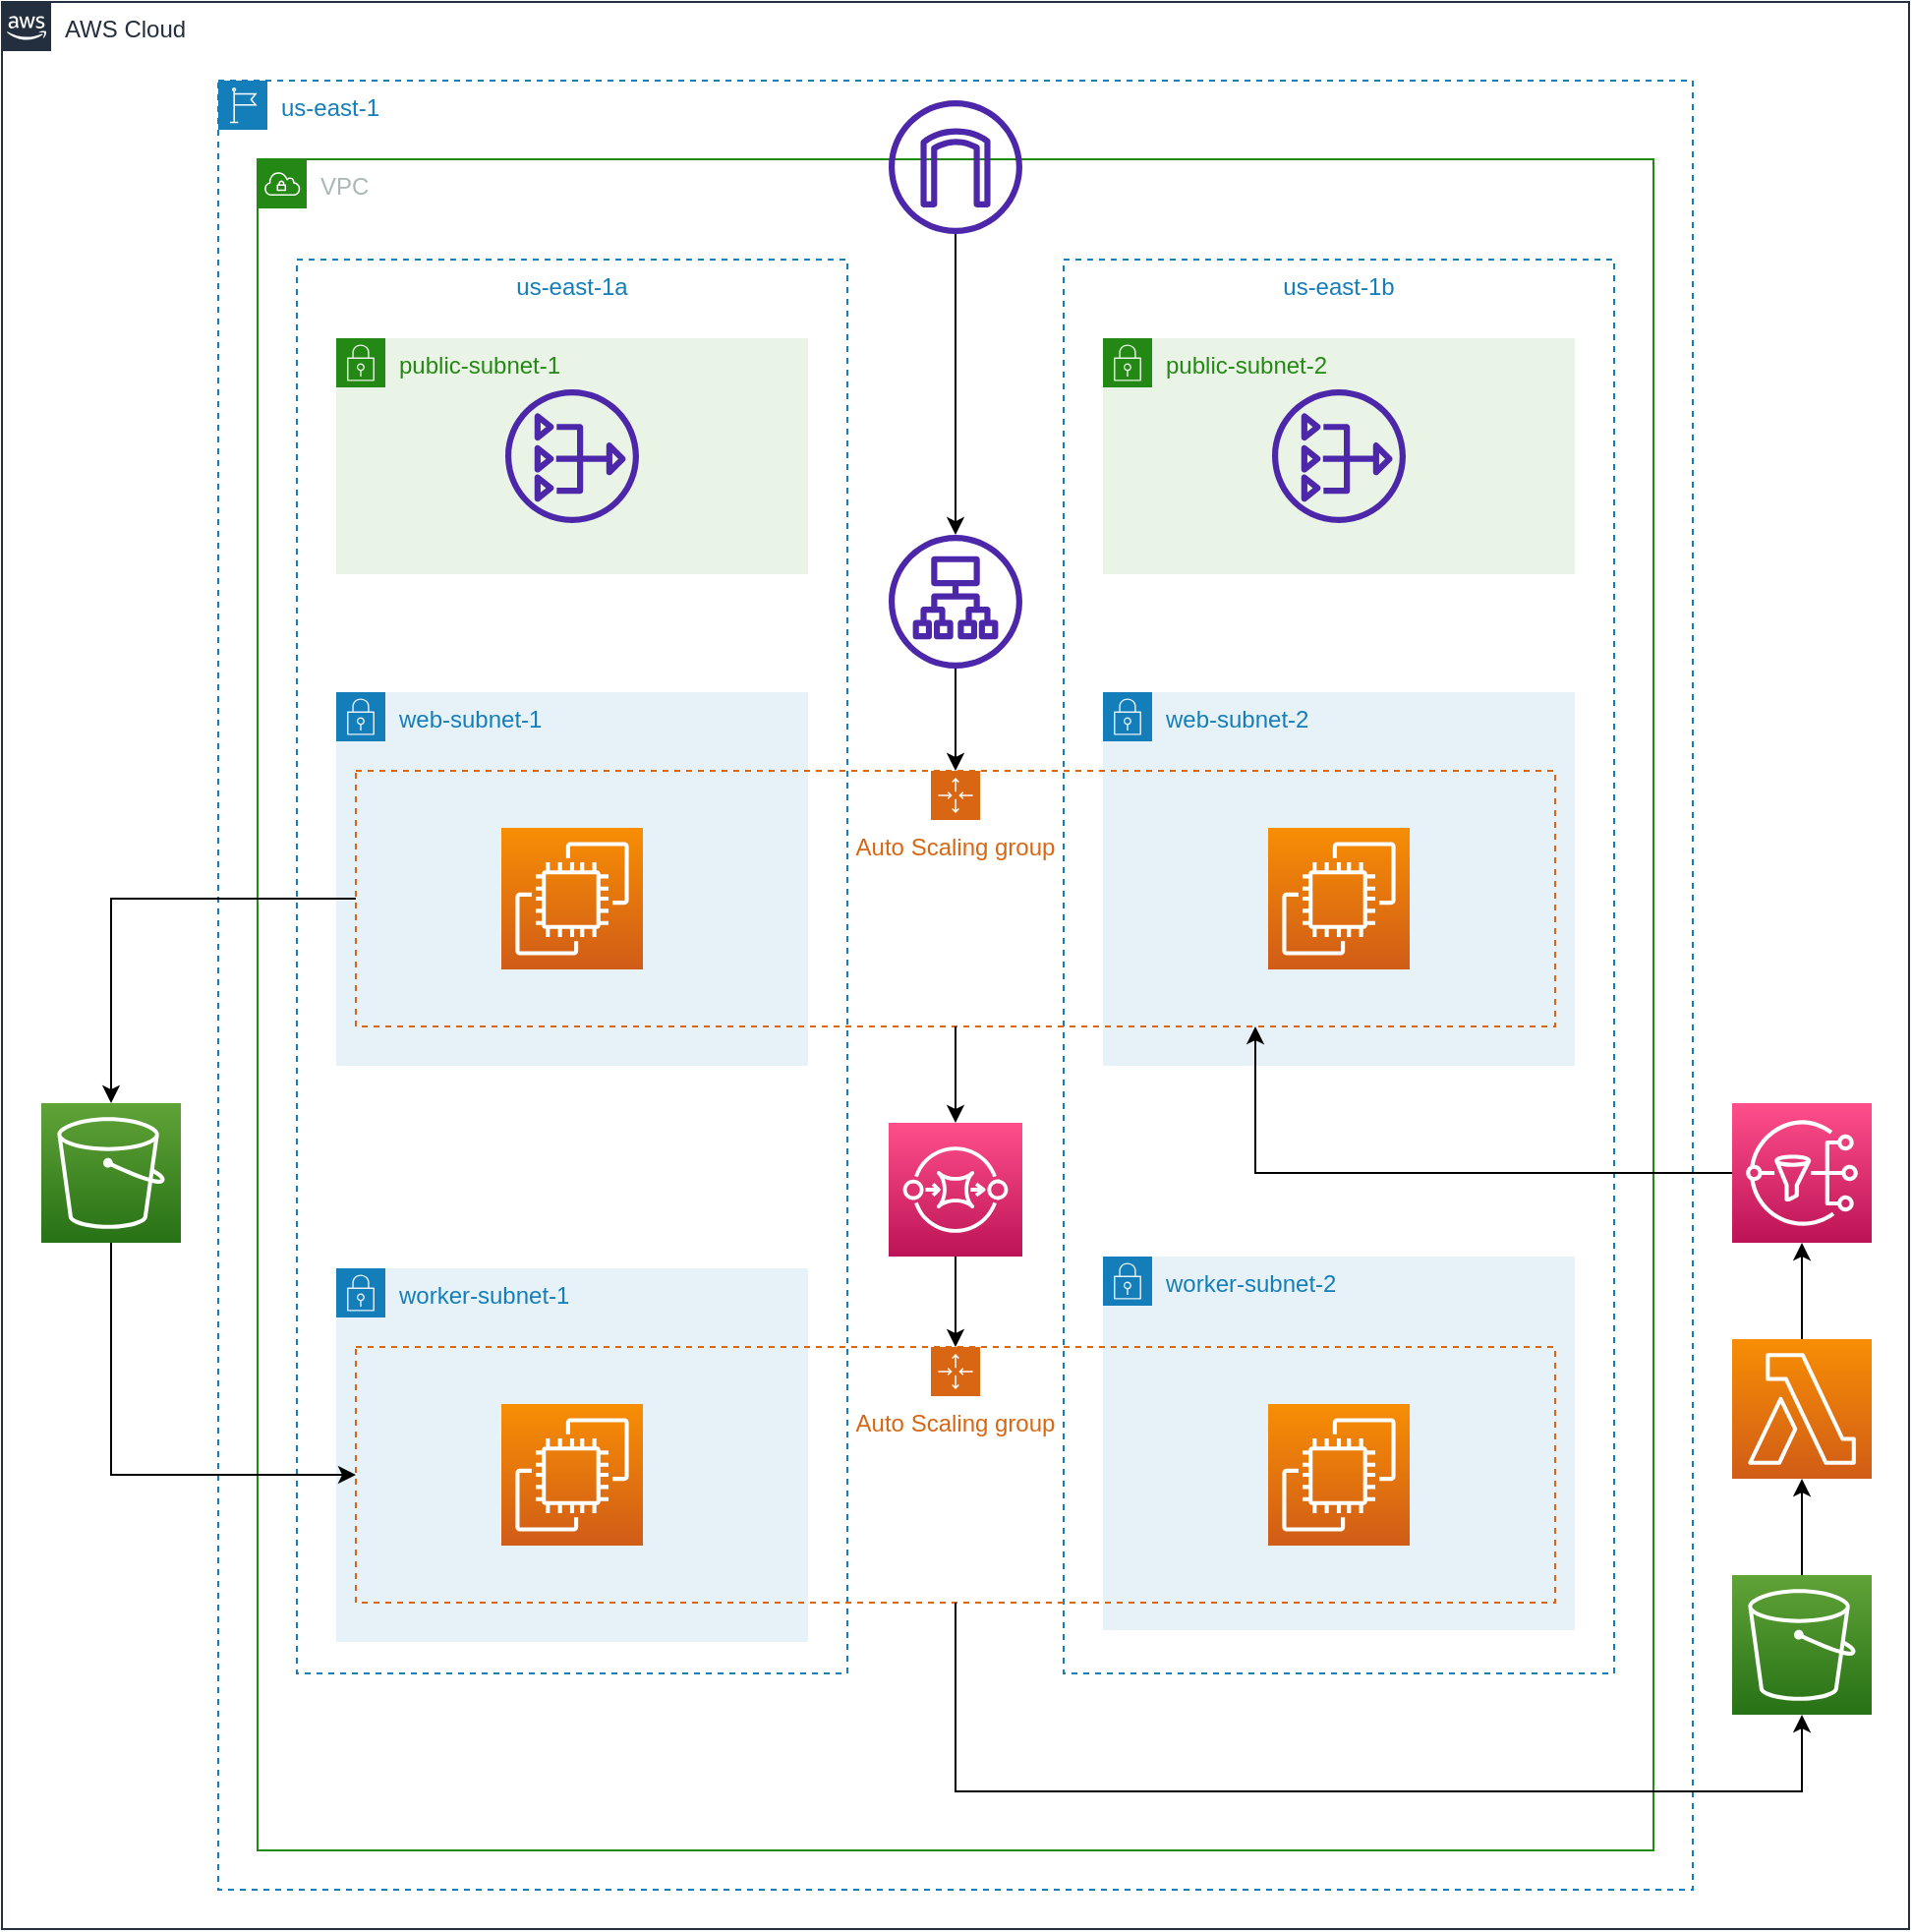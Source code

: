 <mxfile version="21.7.5" type="device">
  <diagram name="Page-1" id="bTbTFekM58j3EwL7jtZi">
    <mxGraphModel dx="1951" dy="1051" grid="1" gridSize="10" guides="1" tooltips="1" connect="1" arrows="1" fold="1" page="1" pageScale="1" pageWidth="850" pageHeight="1100" math="0" shadow="0">
      <root>
        <mxCell id="0" />
        <mxCell id="1" parent="0" />
        <mxCell id="oQxacL3Znu4aDyPD-d63-1" value="AWS Cloud" style="points=[[0,0],[0.25,0],[0.5,0],[0.75,0],[1,0],[1,0.25],[1,0.5],[1,0.75],[1,1],[0.75,1],[0.5,1],[0.25,1],[0,1],[0,0.75],[0,0.5],[0,0.25]];outlineConnect=0;gradientColor=none;html=1;whiteSpace=wrap;fontSize=12;fontStyle=0;container=1;pointerEvents=0;collapsible=0;recursiveResize=0;shape=mxgraph.aws4.group;grIcon=mxgraph.aws4.group_aws_cloud_alt;strokeColor=#232F3E;fillColor=none;verticalAlign=top;align=left;spacingLeft=30;fontColor=#232F3E;dashed=0;" parent="1" vertex="1">
          <mxGeometry x="40" y="40" width="970" height="980" as="geometry" />
        </mxCell>
        <mxCell id="oQxacL3Znu4aDyPD-d63-2" value="us-east-1" style="points=[[0,0],[0.25,0],[0.5,0],[0.75,0],[1,0],[1,0.25],[1,0.5],[1,0.75],[1,1],[0.75,1],[0.5,1],[0.25,1],[0,1],[0,0.75],[0,0.5],[0,0.25]];outlineConnect=0;gradientColor=none;html=1;whiteSpace=wrap;fontSize=12;fontStyle=0;container=1;pointerEvents=0;collapsible=0;recursiveResize=0;shape=mxgraph.aws4.group;grIcon=mxgraph.aws4.group_region;strokeColor=#147EBA;fillColor=none;verticalAlign=top;align=left;spacingLeft=30;fontColor=#147EBA;dashed=1;" parent="oQxacL3Znu4aDyPD-d63-1" vertex="1">
          <mxGeometry x="110" y="40" width="750" height="920" as="geometry" />
        </mxCell>
        <mxCell id="oQxacL3Znu4aDyPD-d63-3" value="us-east-1a" style="fillColor=none;strokeColor=#147EBA;dashed=1;verticalAlign=top;fontStyle=0;fontColor=#147EBA;whiteSpace=wrap;html=1;" parent="oQxacL3Znu4aDyPD-d63-2" vertex="1">
          <mxGeometry x="40" y="91" width="280" height="719" as="geometry" />
        </mxCell>
        <mxCell id="oQxacL3Znu4aDyPD-d63-6" value="VPC" style="points=[[0,0],[0.25,0],[0.5,0],[0.75,0],[1,0],[1,0.25],[1,0.5],[1,0.75],[1,1],[0.75,1],[0.5,1],[0.25,1],[0,1],[0,0.75],[0,0.5],[0,0.25]];outlineConnect=0;gradientColor=none;html=1;whiteSpace=wrap;fontSize=12;fontStyle=0;container=1;pointerEvents=0;collapsible=0;recursiveResize=0;shape=mxgraph.aws4.group;grIcon=mxgraph.aws4.group_vpc;strokeColor=#248814;fillColor=none;verticalAlign=top;align=left;spacingLeft=30;fontColor=#AAB7B8;dashed=0;" parent="oQxacL3Znu4aDyPD-d63-2" vertex="1">
          <mxGeometry x="20" y="40" width="710" height="860" as="geometry" />
        </mxCell>
        <mxCell id="oQxacL3Znu4aDyPD-d63-4" value="us-east-1b" style="fillColor=none;strokeColor=#147EBA;dashed=1;verticalAlign=top;fontStyle=0;fontColor=#147EBA;whiteSpace=wrap;html=1;" parent="oQxacL3Znu4aDyPD-d63-6" vertex="1">
          <mxGeometry x="410" y="51" width="280" height="719" as="geometry" />
        </mxCell>
        <mxCell id="oQxacL3Znu4aDyPD-d63-23" value="worker-subnet-2" style="points=[[0,0],[0.25,0],[0.5,0],[0.75,0],[1,0],[1,0.25],[1,0.5],[1,0.75],[1,1],[0.75,1],[0.5,1],[0.25,1],[0,1],[0,0.75],[0,0.5],[0,0.25]];outlineConnect=0;gradientColor=none;html=1;whiteSpace=wrap;fontSize=12;fontStyle=0;container=1;pointerEvents=0;collapsible=0;recursiveResize=0;shape=mxgraph.aws4.group;grIcon=mxgraph.aws4.group_security_group;grStroke=0;strokeColor=#147EBA;fillColor=#E6F2F8;verticalAlign=top;align=left;spacingLeft=30;fontColor=#147EBA;dashed=0;" parent="oQxacL3Znu4aDyPD-d63-6" vertex="1">
          <mxGeometry x="430" y="558" width="240" height="190" as="geometry" />
        </mxCell>
        <mxCell id="oQxacL3Znu4aDyPD-d63-25" style="edgeStyle=orthogonalEdgeStyle;rounded=0;orthogonalLoop=1;jettySize=auto;html=1;" parent="oQxacL3Znu4aDyPD-d63-6" source="oQxacL3Znu4aDyPD-d63-7" target="oQxacL3Znu4aDyPD-d63-12" edge="1">
          <mxGeometry relative="1" as="geometry" />
        </mxCell>
        <mxCell id="oQxacL3Znu4aDyPD-d63-7" value="" style="sketch=0;outlineConnect=0;fontColor=#232F3E;gradientColor=none;fillColor=#4D27AA;strokeColor=none;dashed=0;verticalLabelPosition=bottom;verticalAlign=top;align=center;html=1;fontSize=12;fontStyle=0;aspect=fixed;pointerEvents=1;shape=mxgraph.aws4.internet_gateway;" parent="oQxacL3Znu4aDyPD-d63-6" vertex="1">
          <mxGeometry x="321" y="-30" width="68" height="68" as="geometry" />
        </mxCell>
        <mxCell id="oQxacL3Znu4aDyPD-d63-10" value="public-subnet-2" style="points=[[0,0],[0.25,0],[0.5,0],[0.75,0],[1,0],[1,0.25],[1,0.5],[1,0.75],[1,1],[0.75,1],[0.5,1],[0.25,1],[0,1],[0,0.75],[0,0.5],[0,0.25]];outlineConnect=0;gradientColor=none;html=1;whiteSpace=wrap;fontSize=12;fontStyle=0;container=1;pointerEvents=0;collapsible=0;recursiveResize=0;shape=mxgraph.aws4.group;grIcon=mxgraph.aws4.group_security_group;grStroke=0;strokeColor=#248814;fillColor=#E9F3E6;verticalAlign=top;align=left;spacingLeft=30;fontColor=#248814;dashed=0;" parent="oQxacL3Znu4aDyPD-d63-6" vertex="1">
          <mxGeometry x="430" y="91" width="240" height="120" as="geometry" />
        </mxCell>
        <mxCell id="oQxacL3Znu4aDyPD-d63-11" value="" style="sketch=0;outlineConnect=0;fontColor=#232F3E;gradientColor=none;fillColor=#4D27AA;strokeColor=none;dashed=0;verticalLabelPosition=bottom;verticalAlign=top;align=center;html=1;fontSize=12;fontStyle=0;aspect=fixed;pointerEvents=1;shape=mxgraph.aws4.nat_gateway;" parent="oQxacL3Znu4aDyPD-d63-6" vertex="1">
          <mxGeometry x="516" y="117" width="68" height="68" as="geometry" />
        </mxCell>
        <mxCell id="oQxacL3Znu4aDyPD-d63-12" value="" style="sketch=0;outlineConnect=0;fontColor=#232F3E;gradientColor=none;fillColor=#4D27AA;strokeColor=none;dashed=0;verticalLabelPosition=bottom;verticalAlign=top;align=center;html=1;fontSize=12;fontStyle=0;aspect=fixed;pointerEvents=1;shape=mxgraph.aws4.application_load_balancer;" parent="oQxacL3Znu4aDyPD-d63-6" vertex="1">
          <mxGeometry x="321" y="191" width="68" height="68" as="geometry" />
        </mxCell>
        <mxCell id="oQxacL3Znu4aDyPD-d63-15" value="web-subnet-2" style="points=[[0,0],[0.25,0],[0.5,0],[0.75,0],[1,0],[1,0.25],[1,0.5],[1,0.75],[1,1],[0.75,1],[0.5,1],[0.25,1],[0,1],[0,0.75],[0,0.5],[0,0.25]];outlineConnect=0;gradientColor=none;html=1;whiteSpace=wrap;fontSize=12;fontStyle=0;container=1;pointerEvents=0;collapsible=0;recursiveResize=0;shape=mxgraph.aws4.group;grIcon=mxgraph.aws4.group_security_group;grStroke=0;strokeColor=#147EBA;fillColor=#E6F2F8;verticalAlign=top;align=left;spacingLeft=30;fontColor=#147EBA;dashed=0;" parent="oQxacL3Znu4aDyPD-d63-6" vertex="1">
          <mxGeometry x="430" y="271" width="240" height="190" as="geometry" />
        </mxCell>
        <mxCell id="oQxacL3Znu4aDyPD-d63-19" value="" style="sketch=0;points=[[0,0,0],[0.25,0,0],[0.5,0,0],[0.75,0,0],[1,0,0],[0,1,0],[0.25,1,0],[0.5,1,0],[0.75,1,0],[1,1,0],[0,0.25,0],[0,0.5,0],[0,0.75,0],[1,0.25,0],[1,0.5,0],[1,0.75,0]];outlineConnect=0;fontColor=#232F3E;gradientColor=#FF4F8B;gradientDirection=north;fillColor=#BC1356;strokeColor=#ffffff;dashed=0;verticalLabelPosition=bottom;verticalAlign=top;align=center;html=1;fontSize=12;fontStyle=0;aspect=fixed;shape=mxgraph.aws4.resourceIcon;resIcon=mxgraph.aws4.sqs;" parent="oQxacL3Znu4aDyPD-d63-6" vertex="1">
          <mxGeometry x="321" y="490" width="68" height="68" as="geometry" />
        </mxCell>
        <mxCell id="oQxacL3Znu4aDyPD-d63-8" value="public-subnet-1" style="points=[[0,0],[0.25,0],[0.5,0],[0.75,0],[1,0],[1,0.25],[1,0.5],[1,0.75],[1,1],[0.75,1],[0.5,1],[0.25,1],[0,1],[0,0.75],[0,0.5],[0,0.25]];outlineConnect=0;gradientColor=none;html=1;whiteSpace=wrap;fontSize=12;fontStyle=0;container=1;pointerEvents=0;collapsible=0;recursiveResize=0;shape=mxgraph.aws4.group;grIcon=mxgraph.aws4.group_security_group;grStroke=0;strokeColor=#248814;fillColor=#E9F3E6;verticalAlign=top;align=left;spacingLeft=30;fontColor=#248814;dashed=0;" parent="oQxacL3Znu4aDyPD-d63-2" vertex="1">
          <mxGeometry x="60" y="131" width="240" height="120" as="geometry" />
        </mxCell>
        <mxCell id="oQxacL3Znu4aDyPD-d63-9" value="" style="sketch=0;outlineConnect=0;fontColor=#232F3E;gradientColor=none;fillColor=#4D27AA;strokeColor=none;dashed=0;verticalLabelPosition=bottom;verticalAlign=top;align=center;html=1;fontSize=12;fontStyle=0;aspect=fixed;pointerEvents=1;shape=mxgraph.aws4.nat_gateway;" parent="oQxacL3Znu4aDyPD-d63-2" vertex="1">
          <mxGeometry x="146" y="157" width="68" height="68" as="geometry" />
        </mxCell>
        <mxCell id="oQxacL3Znu4aDyPD-d63-14" value="web-subnet-1" style="points=[[0,0],[0.25,0],[0.5,0],[0.75,0],[1,0],[1,0.25],[1,0.5],[1,0.75],[1,1],[0.75,1],[0.5,1],[0.25,1],[0,1],[0,0.75],[0,0.5],[0,0.25]];outlineConnect=0;gradientColor=none;html=1;whiteSpace=wrap;fontSize=12;fontStyle=0;container=1;pointerEvents=0;collapsible=0;recursiveResize=0;shape=mxgraph.aws4.group;grIcon=mxgraph.aws4.group_security_group;grStroke=0;strokeColor=#147EBA;fillColor=#E6F2F8;verticalAlign=top;align=left;spacingLeft=30;fontColor=#147EBA;dashed=0;" parent="oQxacL3Znu4aDyPD-d63-2" vertex="1">
          <mxGeometry x="60" y="311" width="240" height="190" as="geometry" />
        </mxCell>
        <mxCell id="oQxacL3Znu4aDyPD-d63-16" value="Auto Scaling group" style="points=[[0,0],[0.25,0],[0.5,0],[0.75,0],[1,0],[1,0.25],[1,0.5],[1,0.75],[1,1],[0.75,1],[0.5,1],[0.25,1],[0,1],[0,0.75],[0,0.5],[0,0.25]];outlineConnect=0;gradientColor=none;html=1;whiteSpace=wrap;fontSize=12;fontStyle=0;container=1;pointerEvents=0;collapsible=0;recursiveResize=0;shape=mxgraph.aws4.groupCenter;grIcon=mxgraph.aws4.group_auto_scaling_group;grStroke=1;strokeColor=#D86613;fillColor=none;verticalAlign=top;align=center;fontColor=#D86613;dashed=1;spacingTop=25;" parent="oQxacL3Znu4aDyPD-d63-14" vertex="1">
          <mxGeometry x="10" y="40" width="610" height="130" as="geometry" />
        </mxCell>
        <mxCell id="oQxacL3Znu4aDyPD-d63-18" value="" style="sketch=0;points=[[0,0,0],[0.25,0,0],[0.5,0,0],[0.75,0,0],[1,0,0],[0,1,0],[0.25,1,0],[0.5,1,0],[0.75,1,0],[1,1,0],[0,0.25,0],[0,0.5,0],[0,0.75,0],[1,0.25,0],[1,0.5,0],[1,0.75,0]];outlineConnect=0;fontColor=#232F3E;gradientColor=#F78E04;gradientDirection=north;fillColor=#D05C17;strokeColor=#ffffff;dashed=0;verticalLabelPosition=bottom;verticalAlign=top;align=center;html=1;fontSize=12;fontStyle=0;aspect=fixed;shape=mxgraph.aws4.resourceIcon;resIcon=mxgraph.aws4.ec2;" parent="oQxacL3Znu4aDyPD-d63-16" vertex="1">
          <mxGeometry x="464" y="29" width="72" height="72" as="geometry" />
        </mxCell>
        <mxCell id="oQxacL3Znu4aDyPD-d63-17" value="" style="sketch=0;points=[[0,0,0],[0.25,0,0],[0.5,0,0],[0.75,0,0],[1,0,0],[0,1,0],[0.25,1,0],[0.5,1,0],[0.75,1,0],[1,1,0],[0,0.25,0],[0,0.5,0],[0,0.75,0],[1,0.25,0],[1,0.5,0],[1,0.75,0]];outlineConnect=0;fontColor=#232F3E;gradientColor=#F78E04;gradientDirection=north;fillColor=#D05C17;strokeColor=#ffffff;dashed=0;verticalLabelPosition=bottom;verticalAlign=top;align=center;html=1;fontSize=12;fontStyle=1;aspect=fixed;shape=mxgraph.aws4.resourceIcon;resIcon=mxgraph.aws4.ec2;" parent="oQxacL3Znu4aDyPD-d63-2" vertex="1">
          <mxGeometry x="144" y="380" width="72" height="72" as="geometry" />
        </mxCell>
        <mxCell id="oQxacL3Znu4aDyPD-d63-29" style="edgeStyle=orthogonalEdgeStyle;rounded=0;orthogonalLoop=1;jettySize=auto;html=1;" parent="oQxacL3Znu4aDyPD-d63-2" source="oQxacL3Znu4aDyPD-d63-12" target="oQxacL3Znu4aDyPD-d63-16" edge="1">
          <mxGeometry relative="1" as="geometry" />
        </mxCell>
        <mxCell id="oQxacL3Znu4aDyPD-d63-34" style="edgeStyle=orthogonalEdgeStyle;rounded=0;orthogonalLoop=1;jettySize=auto;html=1;" parent="oQxacL3Znu4aDyPD-d63-2" source="oQxacL3Znu4aDyPD-d63-16" target="oQxacL3Znu4aDyPD-d63-19" edge="1">
          <mxGeometry relative="1" as="geometry" />
        </mxCell>
        <mxCell id="oQxacL3Znu4aDyPD-d63-20" value="worker-subnet-1&lt;span style=&quot;white-space: pre;&quot;&gt;&#x9;&lt;/span&gt;" style="points=[[0,0],[0.25,0],[0.5,0],[0.75,0],[1,0],[1,0.25],[1,0.5],[1,0.75],[1,1],[0.75,1],[0.5,1],[0.25,1],[0,1],[0,0.75],[0,0.5],[0,0.25]];outlineConnect=0;gradientColor=none;html=1;whiteSpace=wrap;fontSize=12;fontStyle=0;container=1;pointerEvents=0;collapsible=0;recursiveResize=0;shape=mxgraph.aws4.group;grIcon=mxgraph.aws4.group_security_group;grStroke=0;strokeColor=#147EBA;fillColor=#E6F2F8;verticalAlign=top;align=left;spacingLeft=30;fontColor=#147EBA;dashed=0;" parent="oQxacL3Znu4aDyPD-d63-2" vertex="1">
          <mxGeometry x="60" y="604" width="240" height="190" as="geometry" />
        </mxCell>
        <mxCell id="oQxacL3Znu4aDyPD-d63-21" value="Auto Scaling group" style="points=[[0,0],[0.25,0],[0.5,0],[0.75,0],[1,0],[1,0.25],[1,0.5],[1,0.75],[1,1],[0.75,1],[0.5,1],[0.25,1],[0,1],[0,0.75],[0,0.5],[0,0.25]];outlineConnect=0;gradientColor=none;html=1;whiteSpace=wrap;fontSize=12;fontStyle=0;container=1;pointerEvents=0;collapsible=0;recursiveResize=0;shape=mxgraph.aws4.groupCenter;grIcon=mxgraph.aws4.group_auto_scaling_group;grStroke=1;strokeColor=#D86613;fillColor=none;verticalAlign=top;align=center;fontColor=#D86613;dashed=1;spacingTop=25;" parent="oQxacL3Znu4aDyPD-d63-20" vertex="1">
          <mxGeometry x="10" y="40" width="610" height="130" as="geometry" />
        </mxCell>
        <mxCell id="oQxacL3Znu4aDyPD-d63-22" value="" style="sketch=0;points=[[0,0,0],[0.25,0,0],[0.5,0,0],[0.75,0,0],[1,0,0],[0,1,0],[0.25,1,0],[0.5,1,0],[0.75,1,0],[1,1,0],[0,0.25,0],[0,0.5,0],[0,0.75,0],[1,0.25,0],[1,0.5,0],[1,0.75,0]];outlineConnect=0;fontColor=#232F3E;gradientColor=#F78E04;gradientDirection=north;fillColor=#D05C17;strokeColor=#ffffff;dashed=0;verticalLabelPosition=bottom;verticalAlign=top;align=center;html=1;fontSize=12;fontStyle=0;aspect=fixed;shape=mxgraph.aws4.resourceIcon;resIcon=mxgraph.aws4.ec2;" parent="oQxacL3Znu4aDyPD-d63-21" vertex="1">
          <mxGeometry x="464" y="29" width="72" height="72" as="geometry" />
        </mxCell>
        <mxCell id="oQxacL3Znu4aDyPD-d63-24" value="" style="sketch=0;points=[[0,0,0],[0.25,0,0],[0.5,0,0],[0.75,0,0],[1,0,0],[0,1,0],[0.25,1,0],[0.5,1,0],[0.75,1,0],[1,1,0],[0,0.25,0],[0,0.5,0],[0,0.75,0],[1,0.25,0],[1,0.5,0],[1,0.75,0]];outlineConnect=0;fontColor=#232F3E;gradientColor=#F78E04;gradientDirection=north;fillColor=#D05C17;strokeColor=#ffffff;dashed=0;verticalLabelPosition=bottom;verticalAlign=top;align=center;html=1;fontSize=12;fontStyle=1;aspect=fixed;shape=mxgraph.aws4.resourceIcon;resIcon=mxgraph.aws4.ec2;" parent="oQxacL3Znu4aDyPD-d63-21" vertex="1">
          <mxGeometry x="74" y="29" width="72" height="72" as="geometry" />
        </mxCell>
        <mxCell id="oQxacL3Znu4aDyPD-d63-35" style="edgeStyle=orthogonalEdgeStyle;rounded=0;orthogonalLoop=1;jettySize=auto;html=1;entryX=0.5;entryY=0;entryDx=0;entryDy=0;" parent="oQxacL3Znu4aDyPD-d63-2" source="oQxacL3Znu4aDyPD-d63-19" target="oQxacL3Znu4aDyPD-d63-21" edge="1">
          <mxGeometry relative="1" as="geometry" />
        </mxCell>
        <mxCell id="oQxacL3Znu4aDyPD-d63-40" style="edgeStyle=orthogonalEdgeStyle;rounded=0;orthogonalLoop=1;jettySize=auto;html=1;entryX=0.5;entryY=1;entryDx=0;entryDy=0;entryPerimeter=0;" parent="oQxacL3Znu4aDyPD-d63-1" source="oQxacL3Znu4aDyPD-d63-36" target="oQxacL3Znu4aDyPD-d63-39" edge="1">
          <mxGeometry relative="1" as="geometry" />
        </mxCell>
        <mxCell id="oQxacL3Znu4aDyPD-d63-36" value="" style="sketch=0;points=[[0,0,0],[0.25,0,0],[0.5,0,0],[0.75,0,0],[1,0,0],[0,1,0],[0.25,1,0],[0.5,1,0],[0.75,1,0],[1,1,0],[0,0.25,0],[0,0.5,0],[0,0.75,0],[1,0.25,0],[1,0.5,0],[1,0.75,0]];outlineConnect=0;fontColor=#232F3E;gradientColor=#60A337;gradientDirection=north;fillColor=#277116;strokeColor=#ffffff;dashed=0;verticalLabelPosition=bottom;verticalAlign=top;align=center;html=1;fontSize=12;fontStyle=0;aspect=fixed;shape=mxgraph.aws4.resourceIcon;resIcon=mxgraph.aws4.s3;" parent="oQxacL3Znu4aDyPD-d63-1" vertex="1">
          <mxGeometry x="880" y="800" width="71" height="71" as="geometry" />
        </mxCell>
        <mxCell id="oQxacL3Znu4aDyPD-d63-42" style="edgeStyle=orthogonalEdgeStyle;rounded=0;orthogonalLoop=1;jettySize=auto;html=1;entryX=0.75;entryY=1;entryDx=0;entryDy=0;" parent="oQxacL3Znu4aDyPD-d63-1" source="oQxacL3Znu4aDyPD-d63-37" target="oQxacL3Znu4aDyPD-d63-16" edge="1">
          <mxGeometry relative="1" as="geometry">
            <Array as="points">
              <mxPoint x="638" y="596" />
            </Array>
          </mxGeometry>
        </mxCell>
        <mxCell id="oQxacL3Znu4aDyPD-d63-37" value="" style="sketch=0;points=[[0,0,0],[0.25,0,0],[0.5,0,0],[0.75,0,0],[1,0,0],[0,1,0],[0.25,1,0],[0.5,1,0],[0.75,1,0],[1,1,0],[0,0.25,0],[0,0.5,0],[0,0.75,0],[1,0.25,0],[1,0.5,0],[1,0.75,0]];outlineConnect=0;fontColor=#232F3E;gradientColor=#FF4F8B;gradientDirection=north;fillColor=#BC1356;strokeColor=#ffffff;dashed=0;verticalLabelPosition=bottom;verticalAlign=top;align=center;html=1;fontSize=12;fontStyle=0;aspect=fixed;shape=mxgraph.aws4.resourceIcon;resIcon=mxgraph.aws4.sns;" parent="oQxacL3Znu4aDyPD-d63-1" vertex="1">
          <mxGeometry x="880" y="560" width="71" height="71" as="geometry" />
        </mxCell>
        <mxCell id="oQxacL3Znu4aDyPD-d63-38" style="edgeStyle=orthogonalEdgeStyle;rounded=0;orthogonalLoop=1;jettySize=auto;html=1;entryX=0.5;entryY=1;entryDx=0;entryDy=0;entryPerimeter=0;" parent="oQxacL3Znu4aDyPD-d63-1" source="oQxacL3Znu4aDyPD-d63-21" target="oQxacL3Znu4aDyPD-d63-36" edge="1">
          <mxGeometry relative="1" as="geometry">
            <Array as="points">
              <mxPoint x="485" y="910" />
              <mxPoint x="916" y="910" />
            </Array>
          </mxGeometry>
        </mxCell>
        <mxCell id="oQxacL3Znu4aDyPD-d63-41" style="edgeStyle=orthogonalEdgeStyle;rounded=0;orthogonalLoop=1;jettySize=auto;html=1;entryX=0.5;entryY=1;entryDx=0;entryDy=0;entryPerimeter=0;" parent="oQxacL3Znu4aDyPD-d63-1" source="oQxacL3Znu4aDyPD-d63-39" target="oQxacL3Znu4aDyPD-d63-37" edge="1">
          <mxGeometry relative="1" as="geometry" />
        </mxCell>
        <mxCell id="oQxacL3Znu4aDyPD-d63-39" value="" style="sketch=0;points=[[0,0,0],[0.25,0,0],[0.5,0,0],[0.75,0,0],[1,0,0],[0,1,0],[0.25,1,0],[0.5,1,0],[0.75,1,0],[1,1,0],[0,0.25,0],[0,0.5,0],[0,0.75,0],[1,0.25,0],[1,0.5,0],[1,0.75,0]];outlineConnect=0;fontColor=#232F3E;gradientColor=#F78E04;gradientDirection=north;fillColor=#D05C17;strokeColor=#ffffff;dashed=0;verticalLabelPosition=bottom;verticalAlign=top;align=center;html=1;fontSize=12;fontStyle=0;aspect=fixed;shape=mxgraph.aws4.resourceIcon;resIcon=mxgraph.aws4.lambda;" parent="oQxacL3Znu4aDyPD-d63-1" vertex="1">
          <mxGeometry x="880" y="680" width="71" height="71" as="geometry" />
        </mxCell>
        <mxCell id="oQxacL3Znu4aDyPD-d63-46" style="edgeStyle=orthogonalEdgeStyle;rounded=0;orthogonalLoop=1;jettySize=auto;html=1;entryX=0;entryY=0.5;entryDx=0;entryDy=0;" parent="oQxacL3Znu4aDyPD-d63-1" source="oQxacL3Znu4aDyPD-d63-44" target="oQxacL3Znu4aDyPD-d63-21" edge="1">
          <mxGeometry relative="1" as="geometry">
            <Array as="points">
              <mxPoint x="56" y="749" />
            </Array>
          </mxGeometry>
        </mxCell>
        <mxCell id="oQxacL3Znu4aDyPD-d63-44" value="" style="sketch=0;points=[[0,0,0],[0.25,0,0],[0.5,0,0],[0.75,0,0],[1,0,0],[0,1,0],[0.25,1,0],[0.5,1,0],[0.75,1,0],[1,1,0],[0,0.25,0],[0,0.5,0],[0,0.75,0],[1,0.25,0],[1,0.5,0],[1,0.75,0]];outlineConnect=0;fontColor=#232F3E;gradientColor=#60A337;gradientDirection=north;fillColor=#277116;strokeColor=#ffffff;dashed=0;verticalLabelPosition=bottom;verticalAlign=top;align=center;html=1;fontSize=12;fontStyle=0;aspect=fixed;shape=mxgraph.aws4.resourceIcon;resIcon=mxgraph.aws4.s3;" parent="oQxacL3Znu4aDyPD-d63-1" vertex="1">
          <mxGeometry x="20" y="560" width="71" height="71" as="geometry" />
        </mxCell>
        <mxCell id="oQxacL3Znu4aDyPD-d63-45" style="edgeStyle=orthogonalEdgeStyle;rounded=0;orthogonalLoop=1;jettySize=auto;html=1;exitX=0;exitY=0.5;exitDx=0;exitDy=0;" parent="oQxacL3Znu4aDyPD-d63-1" source="oQxacL3Znu4aDyPD-d63-16" target="oQxacL3Znu4aDyPD-d63-44" edge="1">
          <mxGeometry relative="1" as="geometry" />
        </mxCell>
      </root>
    </mxGraphModel>
  </diagram>
</mxfile>
